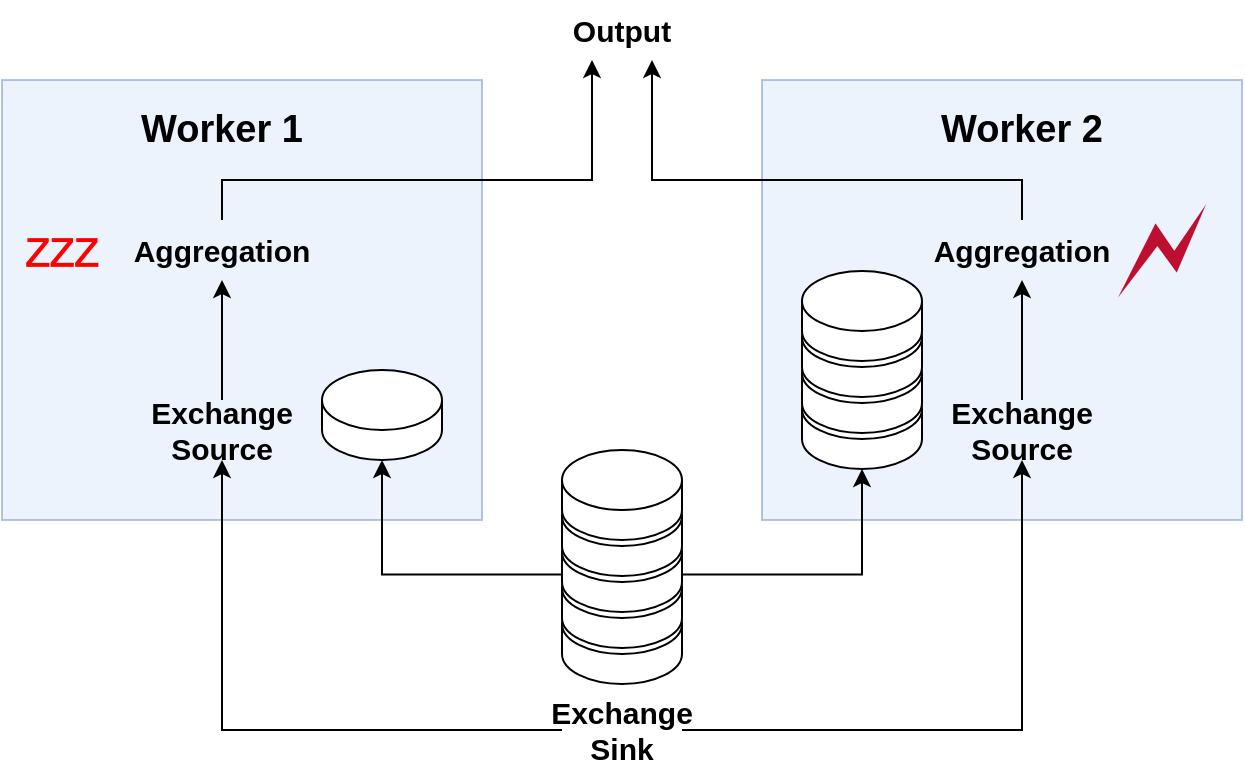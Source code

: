 <mxfile version="26.0.16">
  <diagram name="Seite-1" id="72aCcPcYqSfpQT-X4Ss6">
    <mxGraphModel dx="2266" dy="850" grid="1" gridSize="10" guides="1" tooltips="1" connect="1" arrows="1" fold="1" page="1" pageScale="1" pageWidth="827" pageHeight="1169" math="0" shadow="0">
      <root>
        <mxCell id="0" />
        <mxCell id="1" parent="0" />
        <mxCell id="DEGd3fIrqfjJNu74osqk-39" value="" style="group" parent="1" vertex="1" connectable="0">
          <mxGeometry x="500" y="210" width="170" height="170" as="geometry" />
        </mxCell>
        <mxCell id="DEGd3fIrqfjJNu74osqk-14" value="" style="rounded=0;whiteSpace=wrap;html=1;fillColor=#dae8fc;strokeColor=#6c8ebf;opacity=50;" parent="DEGd3fIrqfjJNu74osqk-39" vertex="1">
          <mxGeometry x="-70" y="-50" width="240" height="220" as="geometry" />
        </mxCell>
        <mxCell id="DEGd3fIrqfjJNu74osqk-15" style="edgeStyle=orthogonalEdgeStyle;rounded=0;orthogonalLoop=1;jettySize=auto;html=1;" parent="DEGd3fIrqfjJNu74osqk-39" source="DEGd3fIrqfjJNu74osqk-16" target="DEGd3fIrqfjJNu74osqk-17" edge="1">
          <mxGeometry relative="1" as="geometry" />
        </mxCell>
        <mxCell id="DEGd3fIrqfjJNu74osqk-16" value="&lt;b&gt;&lt;font style=&quot;font-size: 15px;&quot;&gt;Exchange&lt;/font&gt;&lt;/b&gt;&lt;div&gt;&lt;span style=&quot;font-size: 15px;&quot;&gt;&lt;b&gt;Source&lt;/b&gt;&lt;/span&gt;&lt;/div&gt;" style="text;html=1;align=center;verticalAlign=middle;whiteSpace=wrap;rounded=0;" parent="DEGd3fIrqfjJNu74osqk-39" vertex="1">
          <mxGeometry x="30" y="110" width="60" height="30" as="geometry" />
        </mxCell>
        <mxCell id="DEGd3fIrqfjJNu74osqk-17" value="&lt;span style=&quot;font-size: 15px;&quot;&gt;&lt;b&gt;Aggregation&lt;/b&gt;&lt;/span&gt;" style="text;html=1;align=center;verticalAlign=middle;whiteSpace=wrap;rounded=0;" parent="DEGd3fIrqfjJNu74osqk-39" vertex="1">
          <mxGeometry x="30" y="20" width="60" height="30" as="geometry" />
        </mxCell>
        <mxCell id="9I_IhxIvEiuxsOxL9INz-14" value="&lt;h1 style=&quot;color: rgb(191, 15, 48); box-sizing: border-box; line-height: 1.1; font-weight: 400; font-family: serif; text-align: start;&quot;&gt;&lt;font style=&quot;font-size: 68px;&quot;&gt;🗲&lt;/font&gt;&lt;/h1&gt;" style="text;html=1;align=center;verticalAlign=middle;whiteSpace=wrap;rounded=0;fontColor=#FF0000;labelBorderColor=none;" vertex="1" parent="DEGd3fIrqfjJNu74osqk-39">
          <mxGeometry x="110" y="10" width="40" height="50" as="geometry" />
        </mxCell>
        <mxCell id="DEGd3fIrqfjJNu74osqk-18" style="edgeStyle=orthogonalEdgeStyle;rounded=0;orthogonalLoop=1;jettySize=auto;html=1;entryX=0.5;entryY=1;entryDx=0;entryDy=0;" parent="1" source="DEGd3fIrqfjJNu74osqk-3" target="DEGd3fIrqfjJNu74osqk-16" edge="1">
          <mxGeometry relative="1" as="geometry" />
        </mxCell>
        <mxCell id="DEGd3fIrqfjJNu74osqk-3" value="&lt;b&gt;&lt;font style=&quot;font-size: 15px;&quot;&gt;Exchange&lt;/font&gt;&lt;/b&gt;&lt;div&gt;&lt;b&gt;&lt;font style=&quot;font-size: 15px;&quot;&gt;Sink&lt;/font&gt;&lt;/b&gt;&lt;/div&gt;" style="text;html=1;align=center;verticalAlign=middle;whiteSpace=wrap;rounded=0;" parent="1" vertex="1">
          <mxGeometry x="330" y="470" width="60" height="30" as="geometry" />
        </mxCell>
        <mxCell id="DEGd3fIrqfjJNu74osqk-11" value="&lt;span style=&quot;font-size: 15px;&quot;&gt;&lt;b&gt;Output&lt;/b&gt;&lt;/span&gt;" style="text;html=1;align=center;verticalAlign=middle;whiteSpace=wrap;rounded=0;" parent="1" vertex="1">
          <mxGeometry x="330" y="120" width="60" height="30" as="geometry" />
        </mxCell>
        <mxCell id="DEGd3fIrqfjJNu74osqk-19" style="edgeStyle=orthogonalEdgeStyle;rounded=0;orthogonalLoop=1;jettySize=auto;html=1;entryX=0.75;entryY=1;entryDx=0;entryDy=0;exitX=0.5;exitY=0;exitDx=0;exitDy=0;" parent="1" source="DEGd3fIrqfjJNu74osqk-17" target="DEGd3fIrqfjJNu74osqk-11" edge="1">
          <mxGeometry relative="1" as="geometry">
            <Array as="points">
              <mxPoint x="560" y="210" />
              <mxPoint x="375" y="210" />
            </Array>
          </mxGeometry>
        </mxCell>
        <mxCell id="DEGd3fIrqfjJNu74osqk-26" value="" style="group" parent="1" vertex="1" connectable="0">
          <mxGeometry x="450" y="255.5" width="60" height="99" as="geometry" />
        </mxCell>
        <mxCell id="DEGd3fIrqfjJNu74osqk-21" value="" style="shape=cylinder3;whiteSpace=wrap;html=1;boundedLbl=1;backgroundOutline=1;size=15;" parent="DEGd3fIrqfjJNu74osqk-26" vertex="1">
          <mxGeometry y="54" width="60" height="45" as="geometry" />
        </mxCell>
        <mxCell id="DEGd3fIrqfjJNu74osqk-22" value="" style="shape=cylinder3;whiteSpace=wrap;html=1;boundedLbl=1;backgroundOutline=1;size=15;" parent="DEGd3fIrqfjJNu74osqk-26" vertex="1">
          <mxGeometry y="36" width="60" height="45" as="geometry" />
        </mxCell>
        <mxCell id="DEGd3fIrqfjJNu74osqk-24" value="" style="shape=cylinder3;whiteSpace=wrap;html=1;boundedLbl=1;backgroundOutline=1;size=15;" parent="DEGd3fIrqfjJNu74osqk-26" vertex="1">
          <mxGeometry y="18" width="60" height="45" as="geometry" />
        </mxCell>
        <mxCell id="DEGd3fIrqfjJNu74osqk-25" value="" style="shape=cylinder3;whiteSpace=wrap;html=1;boundedLbl=1;backgroundOutline=1;size=15;" parent="DEGd3fIrqfjJNu74osqk-26" vertex="1">
          <mxGeometry width="60" height="45" as="geometry" />
        </mxCell>
        <mxCell id="DEGd3fIrqfjJNu74osqk-34" value="" style="group" parent="1" vertex="1" connectable="0">
          <mxGeometry x="330" y="345" width="60" height="117" as="geometry" />
        </mxCell>
        <mxCell id="DEGd3fIrqfjJNu74osqk-28" value="" style="group" parent="DEGd3fIrqfjJNu74osqk-34" vertex="1" connectable="0">
          <mxGeometry y="18" width="60" height="99" as="geometry" />
        </mxCell>
        <mxCell id="DEGd3fIrqfjJNu74osqk-29" value="" style="shape=cylinder3;whiteSpace=wrap;html=1;boundedLbl=1;backgroundOutline=1;size=15;" parent="DEGd3fIrqfjJNu74osqk-28" vertex="1">
          <mxGeometry y="54" width="60" height="45" as="geometry" />
        </mxCell>
        <mxCell id="DEGd3fIrqfjJNu74osqk-30" value="" style="shape=cylinder3;whiteSpace=wrap;html=1;boundedLbl=1;backgroundOutline=1;size=15;" parent="DEGd3fIrqfjJNu74osqk-28" vertex="1">
          <mxGeometry y="36" width="60" height="45" as="geometry" />
        </mxCell>
        <mxCell id="DEGd3fIrqfjJNu74osqk-31" value="" style="shape=cylinder3;whiteSpace=wrap;html=1;boundedLbl=1;backgroundOutline=1;size=15;" parent="DEGd3fIrqfjJNu74osqk-28" vertex="1">
          <mxGeometry y="18" width="60" height="45" as="geometry" />
        </mxCell>
        <mxCell id="DEGd3fIrqfjJNu74osqk-32" value="" style="shape=cylinder3;whiteSpace=wrap;html=1;boundedLbl=1;backgroundOutline=1;size=15;" parent="DEGd3fIrqfjJNu74osqk-28" vertex="1">
          <mxGeometry width="60" height="45" as="geometry" />
        </mxCell>
        <mxCell id="DEGd3fIrqfjJNu74osqk-33" value="" style="shape=cylinder3;whiteSpace=wrap;html=1;boundedLbl=1;backgroundOutline=1;size=15;" parent="DEGd3fIrqfjJNu74osqk-34" vertex="1">
          <mxGeometry width="60" height="45" as="geometry" />
        </mxCell>
        <mxCell id="DEGd3fIrqfjJNu74osqk-36" value="" style="endArrow=classic;html=1;rounded=0;exitX=1;exitY=0;exitDx=0;exitDy=26.25;exitPerimeter=0;entryX=0.5;entryY=1;entryDx=0;entryDy=0;entryPerimeter=0;edgeStyle=orthogonalEdgeStyle;" parent="1" source="DEGd3fIrqfjJNu74osqk-31" target="DEGd3fIrqfjJNu74osqk-21" edge="1">
          <mxGeometry width="50" height="50" relative="1" as="geometry">
            <mxPoint x="470" y="620" as="sourcePoint" />
            <mxPoint x="520" y="570" as="targetPoint" />
          </mxGeometry>
        </mxCell>
        <mxCell id="DEGd3fIrqfjJNu74osqk-38" value="" style="group" parent="1" vertex="1" connectable="0">
          <mxGeometry x="100" y="210" width="190" height="170" as="geometry" />
        </mxCell>
        <mxCell id="DEGd3fIrqfjJNu74osqk-2" value="" style="rounded=0;whiteSpace=wrap;html=1;fillColor=#dae8fc;strokeColor=#6c8ebf;opacity=50;" parent="DEGd3fIrqfjJNu74osqk-38" vertex="1">
          <mxGeometry x="-50" y="-50" width="240" height="220" as="geometry" />
        </mxCell>
        <mxCell id="DEGd3fIrqfjJNu74osqk-9" style="edgeStyle=orthogonalEdgeStyle;rounded=0;orthogonalLoop=1;jettySize=auto;html=1;" parent="DEGd3fIrqfjJNu74osqk-38" source="DEGd3fIrqfjJNu74osqk-4" target="DEGd3fIrqfjJNu74osqk-8" edge="1">
          <mxGeometry relative="1" as="geometry" />
        </mxCell>
        <mxCell id="DEGd3fIrqfjJNu74osqk-4" value="&lt;b&gt;&lt;font style=&quot;font-size: 15px;&quot;&gt;Exchange&lt;/font&gt;&lt;/b&gt;&lt;div&gt;&lt;span style=&quot;font-size: 15px;&quot;&gt;&lt;b&gt;Source&lt;/b&gt;&lt;/span&gt;&lt;/div&gt;" style="text;html=1;align=center;verticalAlign=middle;whiteSpace=wrap;rounded=0;" parent="DEGd3fIrqfjJNu74osqk-38" vertex="1">
          <mxGeometry x="30" y="110" width="60" height="30" as="geometry" />
        </mxCell>
        <mxCell id="DEGd3fIrqfjJNu74osqk-8" value="&lt;span style=&quot;font-size: 15px;&quot;&gt;&lt;b&gt;Aggregation&lt;/b&gt;&lt;/span&gt;" style="text;html=1;align=center;verticalAlign=middle;whiteSpace=wrap;rounded=0;" parent="DEGd3fIrqfjJNu74osqk-38" vertex="1">
          <mxGeometry x="30" y="20" width="60" height="30" as="geometry" />
        </mxCell>
        <mxCell id="DEGd3fIrqfjJNu74osqk-20" value="" style="shape=cylinder3;whiteSpace=wrap;html=1;boundedLbl=1;backgroundOutline=1;size=15;" parent="DEGd3fIrqfjJNu74osqk-38" vertex="1">
          <mxGeometry x="110" y="95" width="60" height="45" as="geometry" />
        </mxCell>
        <mxCell id="DEGd3fIrqfjJNu74osqk-41" value="&lt;b style=&quot;&quot;&gt;&lt;font style=&quot;font-size: 19px;&quot;&gt;Worker 1&lt;/font&gt;&lt;/b&gt;" style="text;html=1;align=center;verticalAlign=middle;whiteSpace=wrap;rounded=0;" parent="DEGd3fIrqfjJNu74osqk-38" vertex="1">
          <mxGeometry x="10" y="-40" width="100" height="30" as="geometry" />
        </mxCell>
        <mxCell id="9I_IhxIvEiuxsOxL9INz-16" value="&lt;font style=&quot;color: rgb(255, 0, 0); font-size: 40px;&quot;&gt;&lt;span style=&quot;font-family: &amp;quot;Times New Roman&amp;quot;;&quot;&gt;💤&lt;/span&gt;&lt;/font&gt;" style="text;html=1;align=center;verticalAlign=middle;whiteSpace=wrap;rounded=0;" vertex="1" parent="DEGd3fIrqfjJNu74osqk-38">
          <mxGeometry x="-50" y="20" width="60" height="30" as="geometry" />
        </mxCell>
        <mxCell id="DEGd3fIrqfjJNu74osqk-37" value="" style="endArrow=classic;html=1;rounded=0;exitX=0;exitY=0;exitDx=0;exitDy=26.25;exitPerimeter=0;entryX=0.5;entryY=1;entryDx=0;entryDy=0;entryPerimeter=0;edgeStyle=orthogonalEdgeStyle;" parent="1" source="DEGd3fIrqfjJNu74osqk-31" target="DEGd3fIrqfjJNu74osqk-20" edge="1">
          <mxGeometry width="50" height="50" relative="1" as="geometry">
            <mxPoint x="49.5" y="596" as="sourcePoint" />
            <mxPoint x="199.5" y="540" as="targetPoint" />
          </mxGeometry>
        </mxCell>
        <mxCell id="DEGd3fIrqfjJNu74osqk-6" style="edgeStyle=orthogonalEdgeStyle;rounded=0;orthogonalLoop=1;jettySize=auto;html=1;" parent="1" source="DEGd3fIrqfjJNu74osqk-3" target="DEGd3fIrqfjJNu74osqk-4" edge="1">
          <mxGeometry relative="1" as="geometry" />
        </mxCell>
        <mxCell id="DEGd3fIrqfjJNu74osqk-13" style="edgeStyle=orthogonalEdgeStyle;rounded=0;orthogonalLoop=1;jettySize=auto;html=1;entryX=0.25;entryY=1;entryDx=0;entryDy=0;" parent="1" source="DEGd3fIrqfjJNu74osqk-8" target="DEGd3fIrqfjJNu74osqk-11" edge="1">
          <mxGeometry relative="1" as="geometry">
            <Array as="points">
              <mxPoint x="160" y="210" />
              <mxPoint x="345" y="210" />
            </Array>
          </mxGeometry>
        </mxCell>
        <mxCell id="DEGd3fIrqfjJNu74osqk-42" value="&lt;b style=&quot;&quot;&gt;&lt;font style=&quot;font-size: 19px;&quot;&gt;Worker 2&lt;/font&gt;&lt;/b&gt;" style="text;html=1;align=center;verticalAlign=middle;whiteSpace=wrap;rounded=0;" parent="1" vertex="1">
          <mxGeometry x="510" y="170" width="100" height="30" as="geometry" />
        </mxCell>
      </root>
    </mxGraphModel>
  </diagram>
</mxfile>
